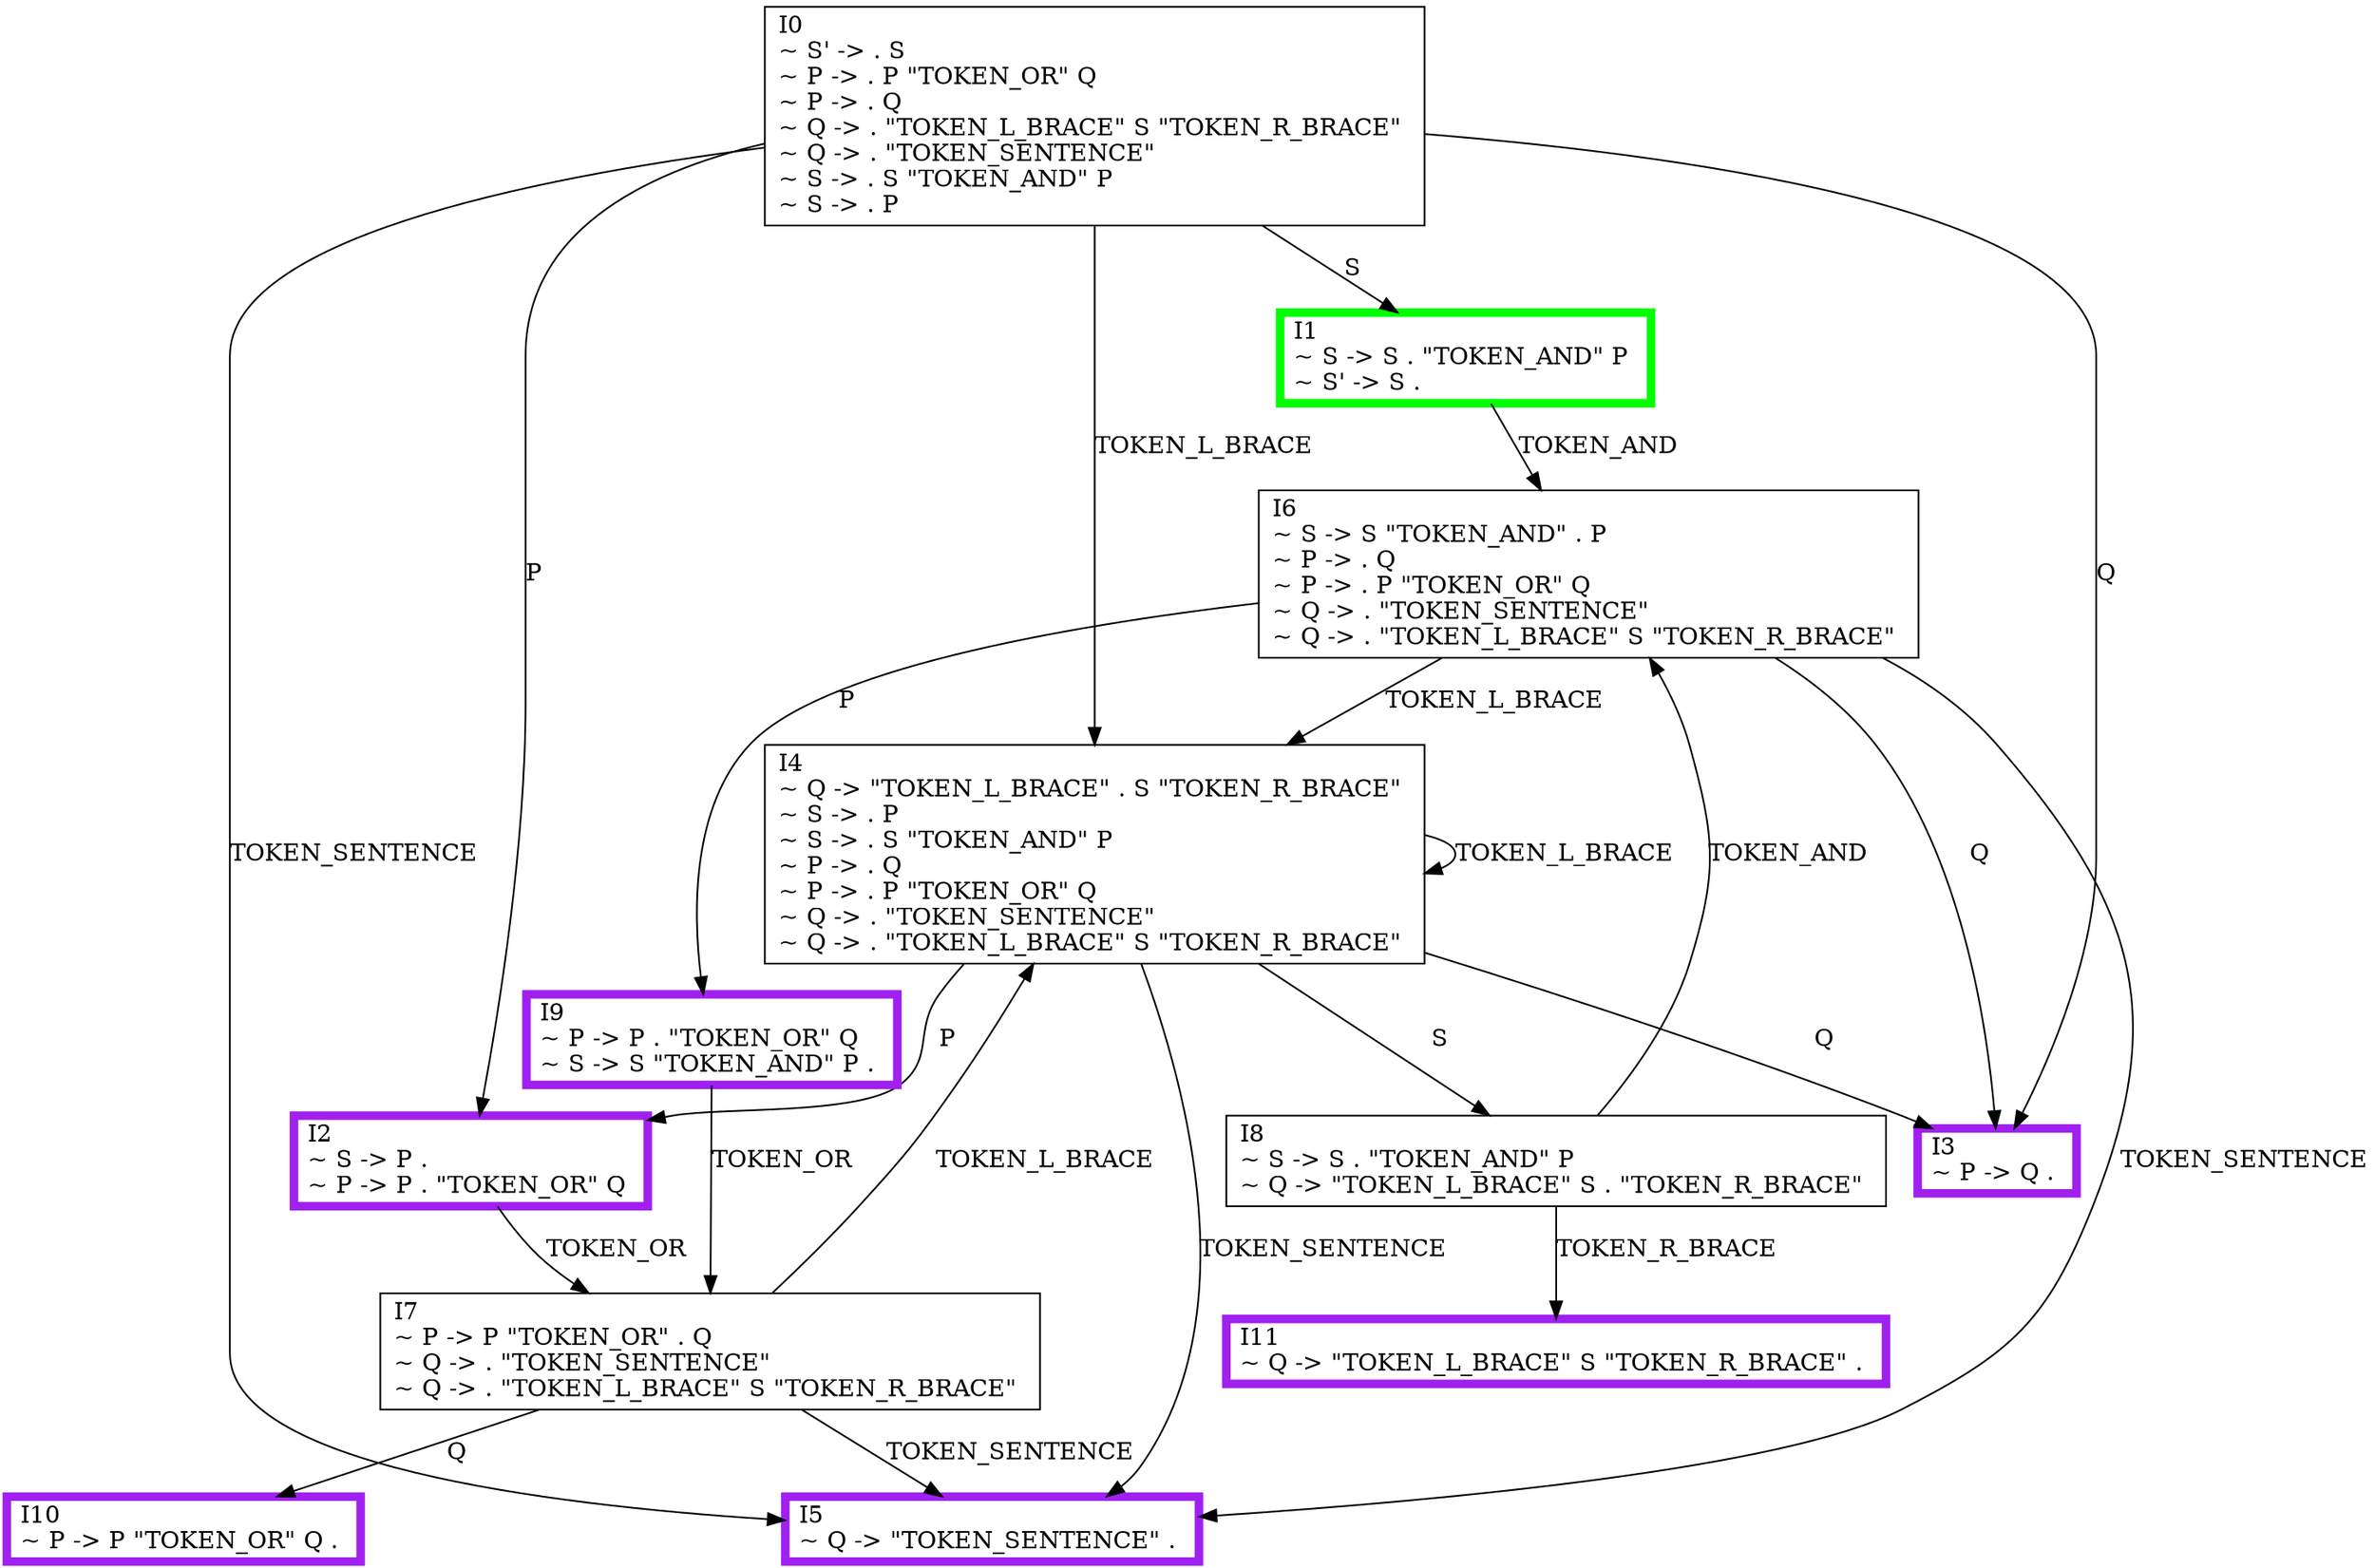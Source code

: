 digraph {
    0 [ label = "I0\l~ S' -> . S \l~ P -> . P \"TOKEN_OR\" Q \l~ P -> . Q \l~ Q -> . \"TOKEN_L_BRACE\" S \"TOKEN_R_BRACE\" \l~ Q -> . \"TOKEN_SENTENCE\" \l~ S -> . S \"TOKEN_AND\" P \l~ S -> . P \l" shape=box]
    1 [ label = "I1\l~ S -> S . \"TOKEN_AND\" P \l~ S' -> S . \l" shape=box, color=green, penwidth=5]
    2 [ label = "I4\l~ Q -> \"TOKEN_L_BRACE\" . S \"TOKEN_R_BRACE\" \l~ S -> . P \l~ S -> . S \"TOKEN_AND\" P \l~ P -> . Q \l~ P -> . P \"TOKEN_OR\" Q \l~ Q -> . \"TOKEN_SENTENCE\" \l~ Q -> . \"TOKEN_L_BRACE\" S \"TOKEN_R_BRACE\" \l" shape=box]
    3 [ label = "I2\l~ S -> P . \l~ P -> P . \"TOKEN_OR\" Q \l" shape=box, color=purple, penwidth=5]
    4 [ label = "I7\l~ P -> P \"TOKEN_OR\" . Q \l~ Q -> . \"TOKEN_SENTENCE\" \l~ Q -> . \"TOKEN_L_BRACE\" S \"TOKEN_R_BRACE\" \l" shape=box]
    5 [ label = "I8\l~ S -> S . \"TOKEN_AND\" P \l~ Q -> \"TOKEN_L_BRACE\" S . \"TOKEN_R_BRACE\" \l" shape=box]
    6 [ label = "I9\l~ P -> P . \"TOKEN_OR\" Q \l~ S -> S \"TOKEN_AND\" P . \l" shape=box, color=purple, penwidth=5]
    7 [ label = "I6\l~ S -> S \"TOKEN_AND\" . P \l~ P -> . Q \l~ P -> . P \"TOKEN_OR\" Q \l~ Q -> . \"TOKEN_SENTENCE\" \l~ Q -> . \"TOKEN_L_BRACE\" S \"TOKEN_R_BRACE\" \l" shape=box]
    8 [ label = "I5\l~ Q -> \"TOKEN_SENTENCE\" . \l" shape=box, color=purple, penwidth=5]
    9 [ label = "I3\l~ P -> Q . \l" shape=box, color=purple, penwidth=5]
    10 [ label = "I10\l~ P -> P \"TOKEN_OR\" Q . \l" shape=box, color=purple, penwidth=5]
    11 [ label = "I11\l~ Q -> \"TOKEN_L_BRACE\" S \"TOKEN_R_BRACE\" . \l" shape=box, color=purple, penwidth=5]
    0 -> 1 [ label = "S" ]
    0 -> 8 [ label = "TOKEN_SENTENCE" ]
    0 -> 2 [ label = "TOKEN_L_BRACE" ]
    0 -> 9 [ label = "Q" ]
    0 -> 3 [ label = "P" ]
    1 -> 7 [ label = "TOKEN_AND" ]
    2 -> 3 [ label = "P" ]
    2 -> 8 [ label = "TOKEN_SENTENCE" ]
    2 -> 5 [ label = "S" ]
    2 -> 9 [ label = "Q" ]
    2 -> 2 [ label = "TOKEN_L_BRACE" ]
    3 -> 4 [ label = "TOKEN_OR" ]
    4 -> 8 [ label = "TOKEN_SENTENCE" ]
    4 -> 10 [ label = "Q" ]
    4 -> 2 [ label = "TOKEN_L_BRACE" ]
    5 -> 7 [ label = "TOKEN_AND" ]
    5 -> 11 [ label = "TOKEN_R_BRACE" ]
    6 -> 4 [ label = "TOKEN_OR" ]
    7 -> 9 [ label = "Q" ]
    7 -> 6 [ label = "P" ]
    7 -> 2 [ label = "TOKEN_L_BRACE" ]
    7 -> 8 [ label = "TOKEN_SENTENCE" ]
}
